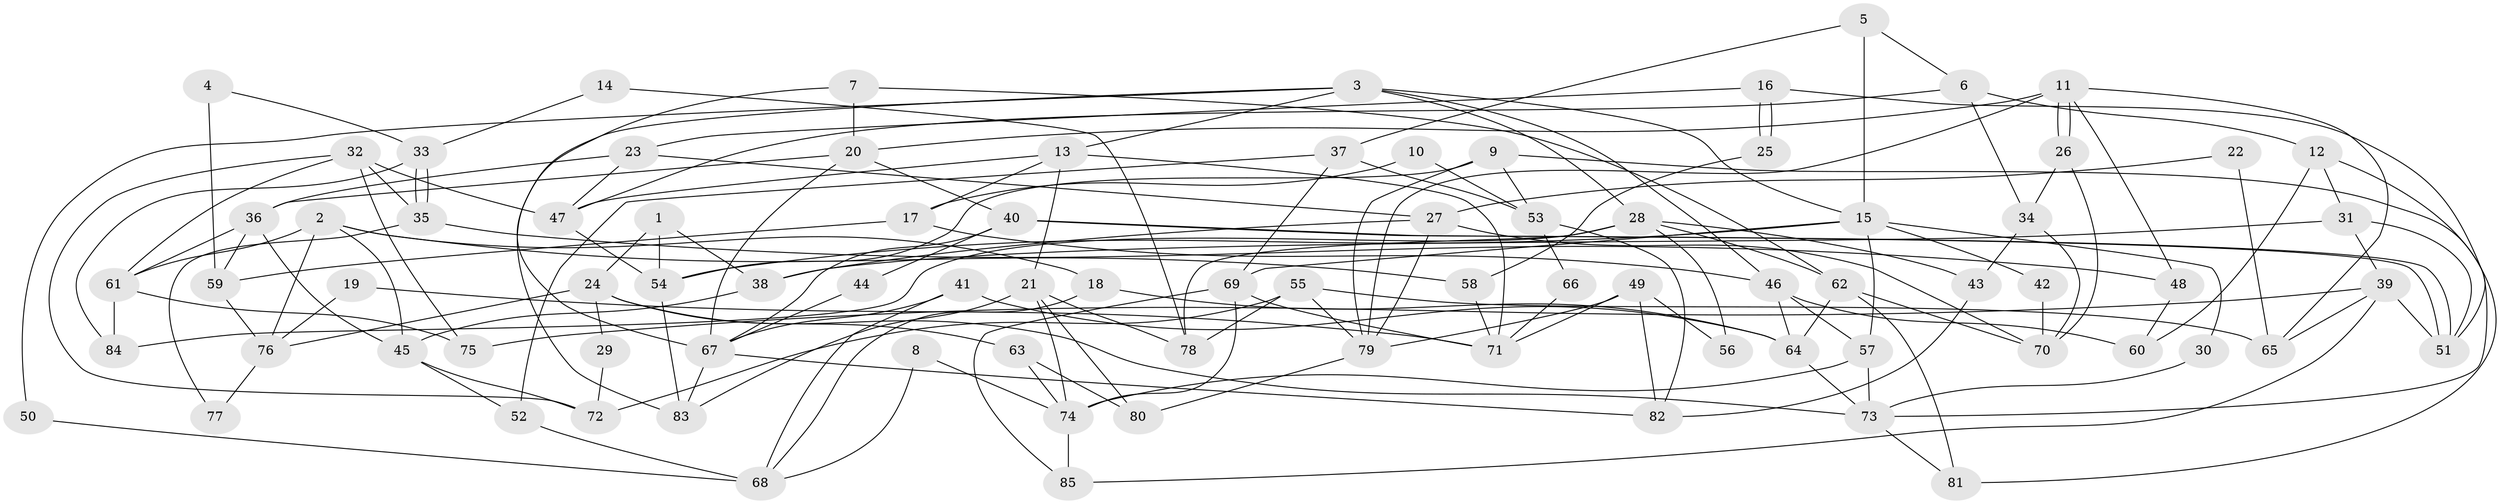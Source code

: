 // coarse degree distribution, {6: 0.1320754716981132, 8: 0.07547169811320754, 9: 0.018867924528301886, 2: 0.1509433962264151, 3: 0.11320754716981132, 5: 0.20754716981132076, 4: 0.1509433962264151, 7: 0.1509433962264151}
// Generated by graph-tools (version 1.1) at 2025/52/02/27/25 19:52:08]
// undirected, 85 vertices, 170 edges
graph export_dot {
graph [start="1"]
  node [color=gray90,style=filled];
  1;
  2;
  3;
  4;
  5;
  6;
  7;
  8;
  9;
  10;
  11;
  12;
  13;
  14;
  15;
  16;
  17;
  18;
  19;
  20;
  21;
  22;
  23;
  24;
  25;
  26;
  27;
  28;
  29;
  30;
  31;
  32;
  33;
  34;
  35;
  36;
  37;
  38;
  39;
  40;
  41;
  42;
  43;
  44;
  45;
  46;
  47;
  48;
  49;
  50;
  51;
  52;
  53;
  54;
  55;
  56;
  57;
  58;
  59;
  60;
  61;
  62;
  63;
  64;
  65;
  66;
  67;
  68;
  69;
  70;
  71;
  72;
  73;
  74;
  75;
  76;
  77;
  78;
  79;
  80;
  81;
  82;
  83;
  84;
  85;
  1 -- 54;
  1 -- 38;
  1 -- 24;
  2 -- 76;
  2 -- 61;
  2 -- 18;
  2 -- 45;
  2 -- 58;
  3 -- 83;
  3 -- 15;
  3 -- 13;
  3 -- 28;
  3 -- 46;
  3 -- 50;
  4 -- 59;
  4 -- 33;
  5 -- 37;
  5 -- 15;
  5 -- 6;
  6 -- 47;
  6 -- 12;
  6 -- 34;
  7 -- 67;
  7 -- 62;
  7 -- 20;
  8 -- 68;
  8 -- 74;
  9 -- 79;
  9 -- 54;
  9 -- 53;
  9 -- 81;
  10 -- 53;
  10 -- 17;
  11 -- 26;
  11 -- 26;
  11 -- 20;
  11 -- 48;
  11 -- 65;
  11 -- 79;
  12 -- 73;
  12 -- 31;
  12 -- 60;
  13 -- 21;
  13 -- 17;
  13 -- 47;
  13 -- 71;
  14 -- 78;
  14 -- 33;
  15 -- 69;
  15 -- 57;
  15 -- 30;
  15 -- 42;
  15 -- 54;
  16 -- 23;
  16 -- 25;
  16 -- 25;
  16 -- 51;
  17 -- 46;
  17 -- 59;
  18 -- 64;
  18 -- 68;
  19 -- 76;
  19 -- 71;
  20 -- 67;
  20 -- 36;
  20 -- 40;
  21 -- 78;
  21 -- 83;
  21 -- 74;
  21 -- 80;
  22 -- 65;
  22 -- 27;
  23 -- 36;
  23 -- 27;
  23 -- 47;
  24 -- 73;
  24 -- 29;
  24 -- 63;
  24 -- 76;
  25 -- 58;
  26 -- 70;
  26 -- 34;
  27 -- 38;
  27 -- 79;
  27 -- 70;
  28 -- 62;
  28 -- 43;
  28 -- 56;
  28 -- 78;
  28 -- 84;
  29 -- 72;
  30 -- 73;
  31 -- 51;
  31 -- 38;
  31 -- 39;
  32 -- 72;
  32 -- 47;
  32 -- 35;
  32 -- 61;
  32 -- 75;
  33 -- 84;
  33 -- 35;
  33 -- 35;
  34 -- 43;
  34 -- 70;
  35 -- 48;
  35 -- 77;
  36 -- 61;
  36 -- 45;
  36 -- 59;
  37 -- 52;
  37 -- 69;
  37 -- 53;
  38 -- 45;
  39 -- 51;
  39 -- 65;
  39 -- 75;
  39 -- 85;
  40 -- 51;
  40 -- 51;
  40 -- 44;
  40 -- 67;
  41 -- 67;
  41 -- 64;
  41 -- 68;
  42 -- 70;
  43 -- 82;
  44 -- 67;
  45 -- 52;
  45 -- 72;
  46 -- 60;
  46 -- 57;
  46 -- 64;
  47 -- 54;
  48 -- 60;
  49 -- 82;
  49 -- 79;
  49 -- 56;
  49 -- 71;
  50 -- 68;
  52 -- 68;
  53 -- 66;
  53 -- 82;
  54 -- 83;
  55 -- 79;
  55 -- 65;
  55 -- 72;
  55 -- 78;
  57 -- 74;
  57 -- 73;
  58 -- 71;
  59 -- 76;
  61 -- 75;
  61 -- 84;
  62 -- 81;
  62 -- 70;
  62 -- 64;
  63 -- 74;
  63 -- 80;
  64 -- 73;
  66 -- 71;
  67 -- 82;
  67 -- 83;
  69 -- 71;
  69 -- 85;
  69 -- 74;
  73 -- 81;
  74 -- 85;
  76 -- 77;
  79 -- 80;
}
